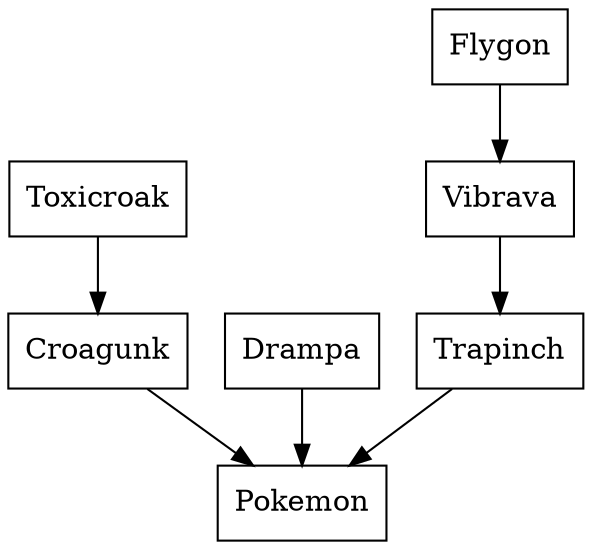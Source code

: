 digraph Pokemons {
    
Pokemon [
shape = "record"
];

Croagunk [
shape = "record"
];

Drampa [
shape = "record"
];

Flygon [
shape = "record"
];

Toxicroak [
shape = "record"
];

Trapinch [
shape = "record"
];

Vibrava [
shape = "record"
];

Croagunk -> Pokemon
Drampa -> Pokemon
Toxicroak -> Croagunk
Trapinch -> Pokemon
Vibrava -> Trapinch
Flygon -> Vibrava

}
